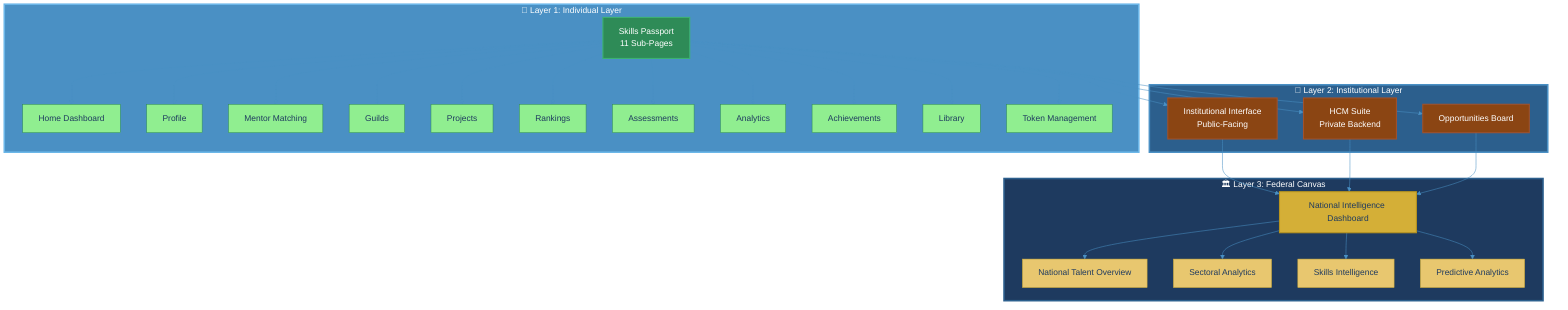 %%{init: {'theme':'base', 'themeVariables': { 'primaryColor':'#2C5F8D','primaryTextColor':'#fff','primaryBorderColor':'#1E3A5F','lineColor':'#4A90C4','secondaryColor':'#8B4513','tertiaryColor':'#D4AF37'}}}%%
graph TB
    subgraph Layer3["🏛️ Layer 3: Federal Canvas"]
        FC[National Intelligence Dashboard]
        FC1[National Talent Overview]
        FC2[Sectoral Analytics]
        FC3[Skills Intelligence]
        FC4[Predictive Analytics]
    end
    
    subgraph Layer2["🏢 Layer 2: Institutional Layer"]
        II[Institutional Interface<br/>Public-Facing]
        HCM[HCM Suite<br/>Private Backend]
        OB[Opportunities Board]
    end
    
    subgraph Layer1["👤 Layer 1: Individual Layer"]
        SP[Skills Passport<br/>11 Sub-Pages]
        SP1[Home Dashboard]
        SP2[Profile]
        SP3[Mentor Matching]
        SP4[Guilds]
        SP5[Projects]
        SP6[Rankings]
        SP7[Assessments]
        SP8[Analytics]
        SP9[Achievements]
        SP10[Library]
        SP11[Token Management]
    end
    
    %% Connections
    SP --> II
    SP --> HCM
    SP --> OB
    
    II --> FC
    HCM --> FC
    OB --> FC
    
    SP --> SP1
    SP --> SP2
    SP --> SP3
    SP --> SP4
    SP --> SP5
    SP --> SP6
    SP --> SP7
    SP --> SP8
    SP --> SP9
    SP --> SP10
    SP --> SP11
    
    FC --> FC1
    FC --> FC2
    FC --> FC3
    FC --> FC4
    
    style Layer3 fill:#1E3A5F,stroke:#2C5F8D,stroke-width:3px,color:#fff
    style Layer2 fill:#2C5F8D,stroke:#4A90C4,stroke-width:3px,color:#fff
    style Layer1 fill:#4A90C4,stroke:#6BB6E8,stroke-width:3px,color:#fff
    
    style FC fill:#D4AF37,stroke:#B8941F,stroke-width:2px,color:#1E3A5F
    style FC1 fill:#E8C76F,stroke:#D4AF37,stroke-width:1px,color:#1E3A5F
    style FC2 fill:#E8C76F,stroke:#D4AF37,stroke-width:1px,color:#1E3A5F
    style FC3 fill:#E8C76F,stroke:#D4AF37,stroke-width:1px,color:#1E3A5F
    style FC4 fill:#E8C76F,stroke:#D4AF37,stroke-width:1px,color:#1E3A5F
    
    style II fill:#8B4513,stroke:#A0522D,stroke-width:2px,color:#fff
    style HCM fill:#8B4513,stroke:#A0522D,stroke-width:2px,color:#fff
    style OB fill:#8B4513,stroke:#A0522D,stroke-width:2px,color:#fff
    
    style SP fill:#2E8B57,stroke:#3CB371,stroke-width:2px,color:#fff
    style SP1 fill:#90EE90,stroke:#2E8B57,stroke-width:1px,color:#1E3A5F
    style SP2 fill:#90EE90,stroke:#2E8B57,stroke-width:1px,color:#1E3A5F
    style SP3 fill:#90EE90,stroke:#2E8B57,stroke-width:1px,color:#1E3A5F
    style SP4 fill:#90EE90,stroke:#2E8B57,stroke-width:1px,color:#1E3A5F
    style SP5 fill:#90EE90,stroke:#2E8B57,stroke-width:1px,color:#1E3A5F
    style SP6 fill:#90EE90,stroke:#2E8B57,stroke-width:1px,color:#1E3A5F
    style SP7 fill:#90EE90,stroke:#2E8B57,stroke-width:1px,color:#1E3A5F
    style SP8 fill:#90EE90,stroke:#2E8B57,stroke-width:1px,color:#1E3A5F
    style SP9 fill:#90EE90,stroke:#2E8B57,stroke-width:1px,color:#1E3A5F
    style SP10 fill:#90EE90,stroke:#2E8B57,stroke-width:1px,color:#1E3A5F
    style SP11 fill:#90EE90,stroke:#2E8B57,stroke-width:1px,color:#1E3A5F